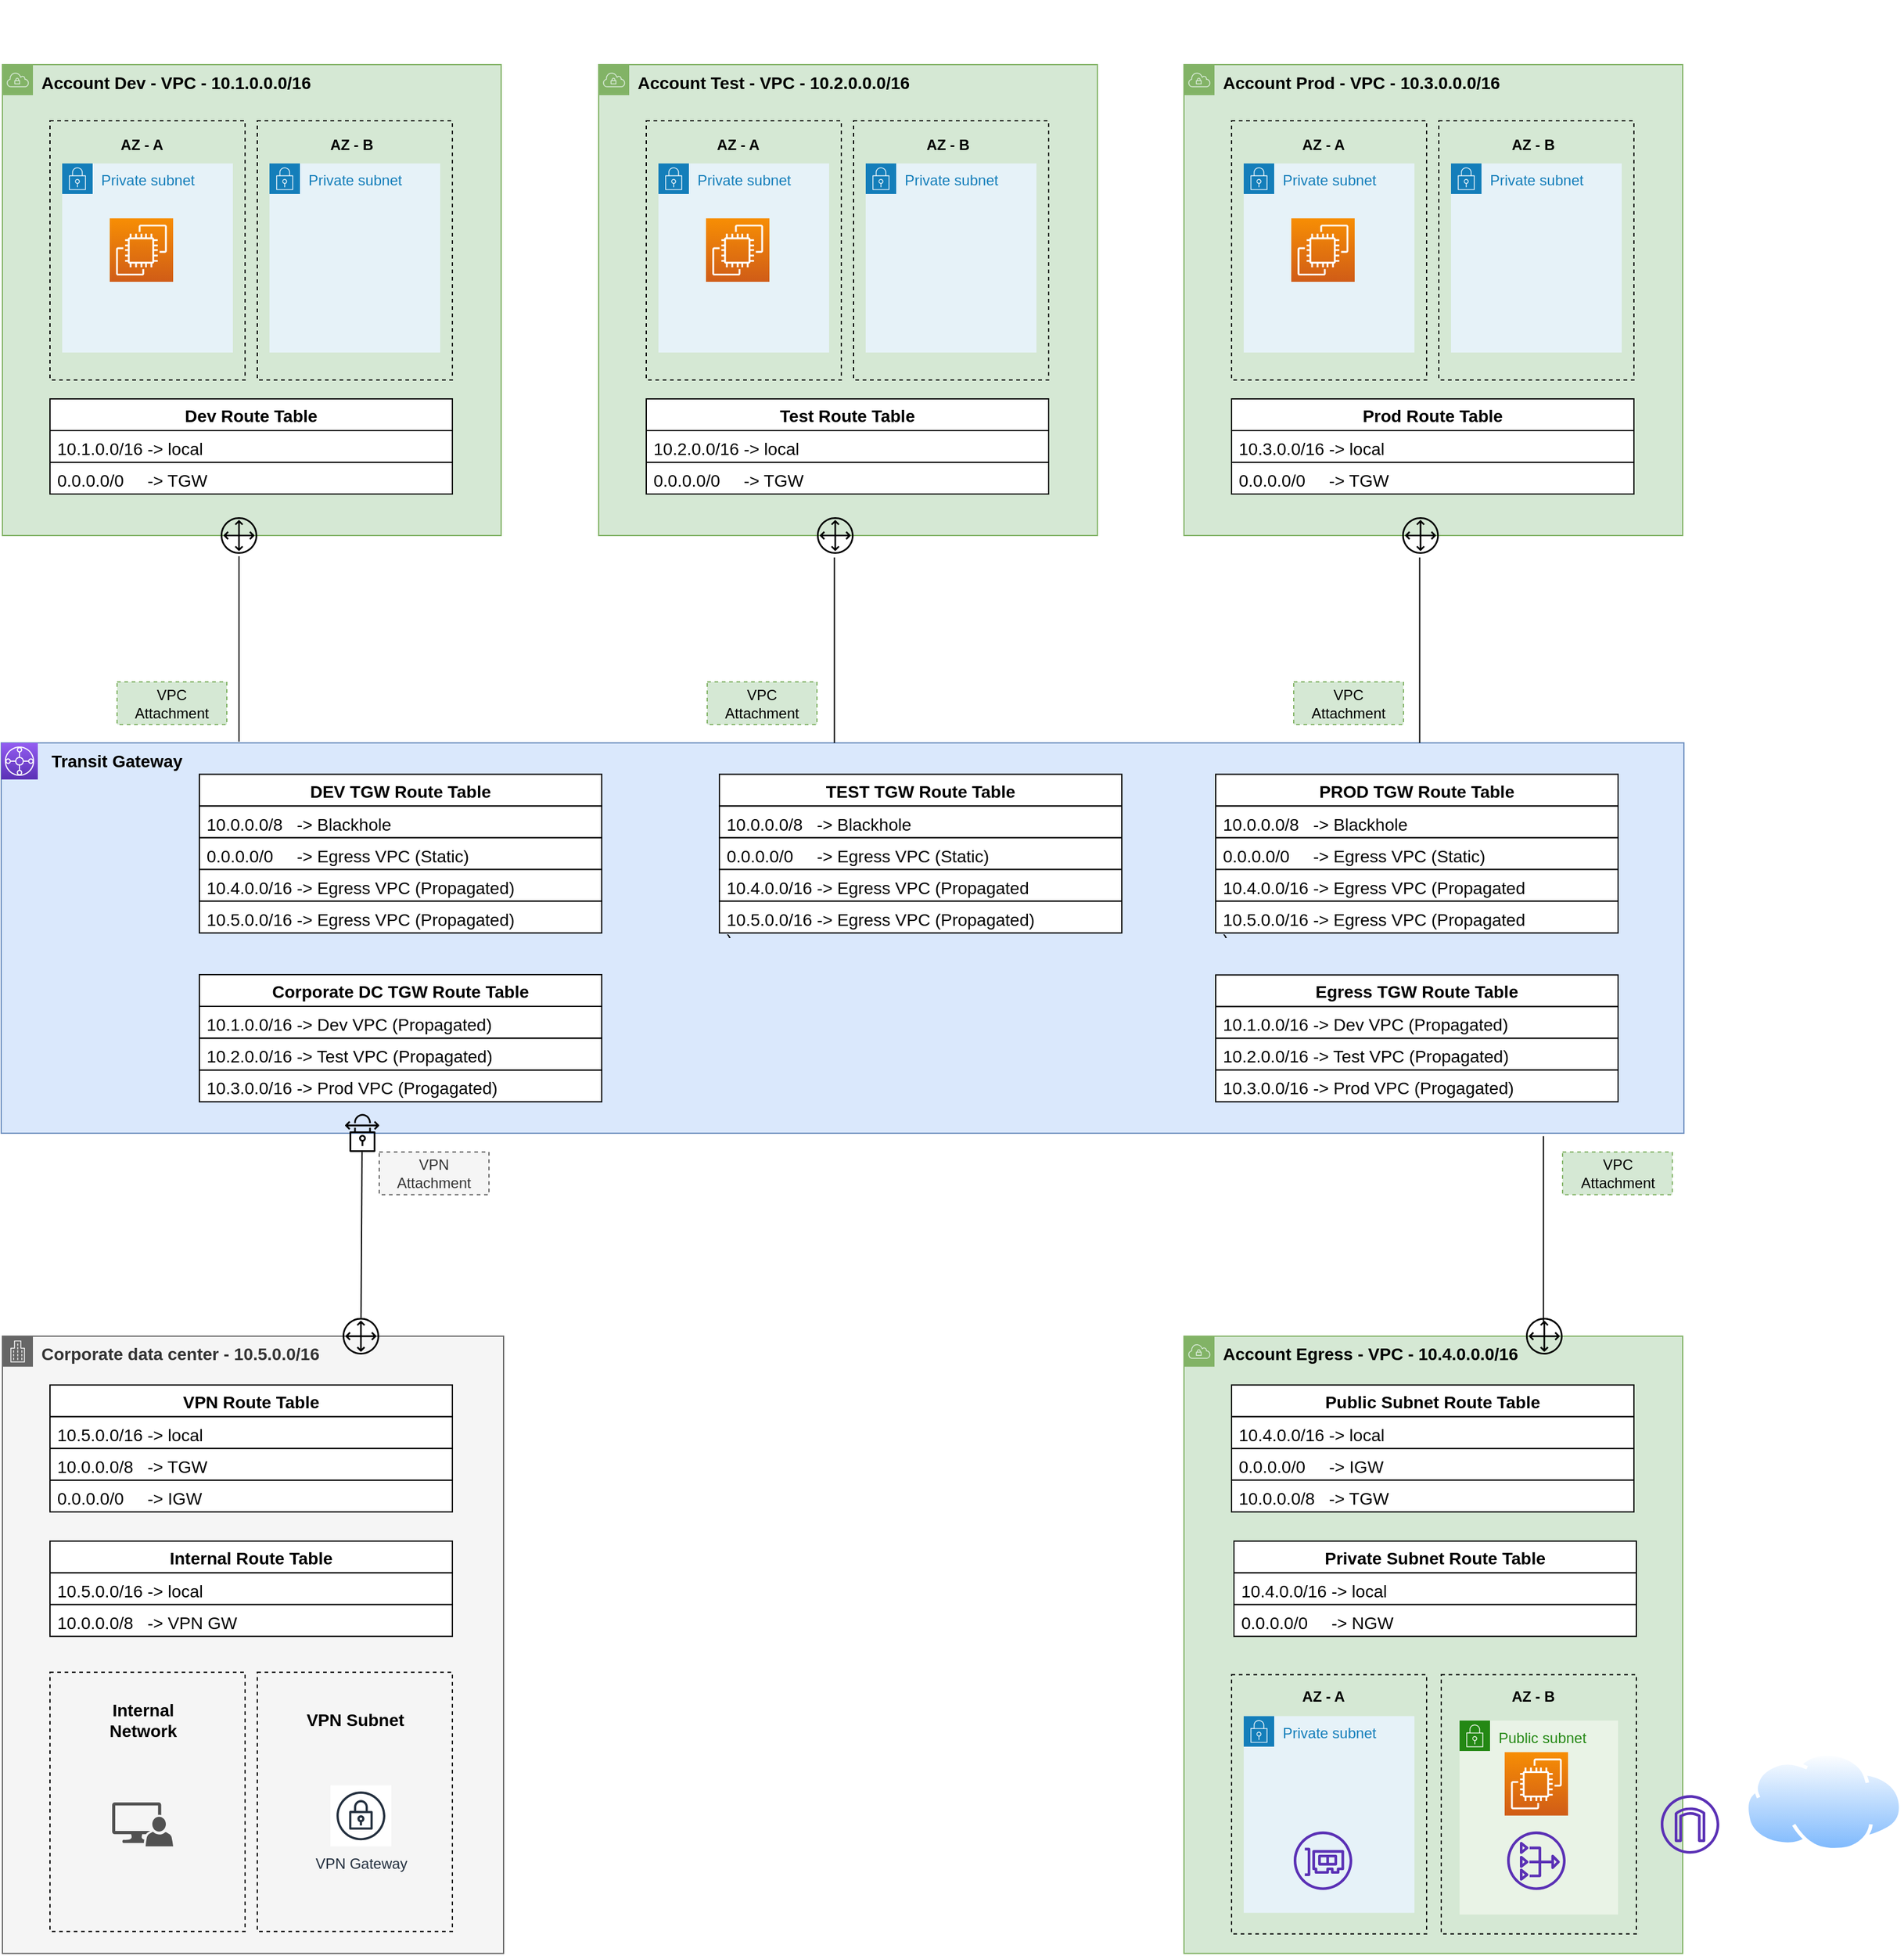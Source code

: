 <mxfile version="14.1.8" type="device"><diagram id="FSBRRTopDZ-GqnBQDptZ" name="Page-1"><mxGraphModel dx="2302" dy="1147" grid="1" gridSize="10" guides="1" tooltips="1" connect="1" arrows="1" fold="1" page="1" pageScale="1" pageWidth="827" pageHeight="1169" math="0" shadow="0"><root><mxCell id="0"/><mxCell id="1" parent="0"/><mxCell id="WoQXKf9gP4S7PV-b8Acc-60" value="&lt;font style=&quot;font-size: 14px&quot;&gt;&lt;b&gt;Corporate data center - 10.5.0.0/16&lt;/b&gt;&lt;/font&gt;" style="points=[[0,0],[0.25,0],[0.5,0],[0.75,0],[1,0],[1,0.25],[1,0.5],[1,0.75],[1,1],[0.75,1],[0.5,1],[0.25,1],[0,1],[0,0.75],[0,0.5],[0,0.25]];outlineConnect=0;html=1;whiteSpace=wrap;fontSize=12;fontStyle=0;shape=mxgraph.aws4.group;grIcon=mxgraph.aws4.group_corporate_data_center;strokeColor=#666666;fillColor=#f5f5f5;verticalAlign=top;align=left;spacingLeft=30;fontColor=#333333;dashed=0;" parent="1" vertex="1"><mxGeometry x="-519" y="1346.4" width="411" height="506" as="geometry"/></mxCell><mxCell id="WoQXKf9gP4S7PV-b8Acc-113" value="" style="rounded=0;whiteSpace=wrap;html=1;fontSize=14;fontColor=#3333FF;fillColor=none;dashed=1;" parent="1" vertex="1"><mxGeometry x="-310" y="1621.9" width="160" height="212.5" as="geometry"/></mxCell><mxCell id="WoQXKf9gP4S7PV-b8Acc-112" value="" style="rounded=0;whiteSpace=wrap;html=1;fontSize=14;fontColor=#3333FF;fillColor=none;dashed=1;" parent="1" vertex="1"><mxGeometry x="-480" y="1621.9" width="160" height="212.5" as="geometry"/></mxCell><mxCell id="WoQXKf9gP4S7PV-b8Acc-46" value="&lt;font style=&quot;font-size: 14px&quot;&gt;&lt;b&gt;Account Egress - VPC - 10.4.0.0.0/16&lt;/b&gt;&lt;/font&gt;" style="points=[[0,0],[0.25,0],[0.5,0],[0.75,0],[1,0],[1,0.25],[1,0.5],[1,0.75],[1,1],[0.75,1],[0.5,1],[0.25,1],[0,1],[0,0.75],[0,0.5],[0,0.25]];outlineConnect=0;html=1;whiteSpace=wrap;fontSize=12;fontStyle=0;shape=mxgraph.aws4.group;grIcon=mxgraph.aws4.group_vpc;strokeColor=#82b366;verticalAlign=top;align=left;spacingLeft=30;dashed=0;fillColor=#d5e8d4;" parent="1" vertex="1"><mxGeometry x="450" y="1346.4" width="409" height="506" as="geometry"/></mxCell><mxCell id="WoQXKf9gP4S7PV-b8Acc-47" value="" style="rounded=0;whiteSpace=wrap;html=1;fontSize=14;fontColor=#3333FF;fillColor=none;dashed=1;" parent="1" vertex="1"><mxGeometry x="661" y="1623.9" width="160" height="212.5" as="geometry"/></mxCell><mxCell id="WoQXKf9gP4S7PV-b8Acc-48" value="" style="rounded=0;whiteSpace=wrap;html=1;fontSize=14;fontColor=#3333FF;fillColor=none;dashed=1;" parent="1" vertex="1"><mxGeometry x="489" y="1623.9" width="160" height="212.5" as="geometry"/></mxCell><mxCell id="WoQXKf9gP4S7PV-b8Acc-49" value="Private subnet" style="points=[[0,0],[0.25,0],[0.5,0],[0.75,0],[1,0],[1,0.25],[1,0.5],[1,0.75],[1,1],[0.75,1],[0.5,1],[0.25,1],[0,1],[0,0.75],[0,0.5],[0,0.25]];outlineConnect=0;gradientColor=none;html=1;whiteSpace=wrap;fontSize=12;fontStyle=0;shape=mxgraph.aws4.group;grIcon=mxgraph.aws4.group_security_group;grStroke=0;strokeColor=#147EBA;fillColor=#E6F2F8;verticalAlign=top;align=left;spacingLeft=30;fontColor=#147EBA;dashed=0;" parent="1" vertex="1"><mxGeometry x="499" y="1657.9" width="140" height="161.25" as="geometry"/></mxCell><mxCell id="WoQXKf9gP4S7PV-b8Acc-58" value="Public subnet" style="points=[[0,0],[0.25,0],[0.5,0],[0.75,0],[1,0],[1,0.25],[1,0.5],[1,0.75],[1,1],[0.75,1],[0.5,1],[0.25,1],[0,1],[0,0.75],[0,0.5],[0,0.25]];outlineConnect=0;gradientColor=none;html=1;whiteSpace=wrap;fontSize=12;fontStyle=0;shape=mxgraph.aws4.group;grIcon=mxgraph.aws4.group_security_group;grStroke=0;strokeColor=#248814;fillColor=#E9F3E6;verticalAlign=top;align=left;spacingLeft=30;fontColor=#248814;dashed=0;" parent="1" vertex="1"><mxGeometry x="676" y="1661.53" width="130" height="159" as="geometry"/></mxCell><mxCell id="WoQXKf9gP4S7PV-b8Acc-9" value="&lt;font style=&quot;font-size: 14px&quot;&gt;&lt;b&gt;Account Dev - VPC - 10.1.0.0.0/16&lt;/b&gt;&lt;/font&gt;" style="points=[[0,0],[0.25,0],[0.5,0],[0.75,0],[1,0],[1,0.25],[1,0.5],[1,0.75],[1,1],[0.75,1],[0.5,1],[0.25,1],[0,1],[0,0.75],[0,0.5],[0,0.25]];outlineConnect=0;html=1;whiteSpace=wrap;fontSize=12;fontStyle=0;shape=mxgraph.aws4.group;grIcon=mxgraph.aws4.group_vpc;strokeColor=#82b366;verticalAlign=top;align=left;spacingLeft=30;dashed=0;fillColor=#d5e8d4;" parent="1" vertex="1"><mxGeometry x="-519" y="304" width="409" height="386" as="geometry"/></mxCell><mxCell id="WoQXKf9gP4S7PV-b8Acc-15" value="" style="rounded=0;whiteSpace=wrap;html=1;fontSize=14;fontColor=#3333FF;fillColor=none;dashed=1;" parent="1" vertex="1"><mxGeometry x="-310" y="350" width="160" height="212.5" as="geometry"/></mxCell><mxCell id="WoQXKf9gP4S7PV-b8Acc-14" value="" style="rounded=0;whiteSpace=wrap;html=1;fontSize=14;fontColor=#3333FF;fillColor=none;dashed=1;" parent="1" vertex="1"><mxGeometry x="-480" y="350" width="160" height="212.5" as="geometry"/></mxCell><mxCell id="WoQXKf9gP4S7PV-b8Acc-3" value="Private subnet" style="points=[[0,0],[0.25,0],[0.5,0],[0.75,0],[1,0],[1,0.25],[1,0.5],[1,0.75],[1,1],[0.75,1],[0.5,1],[0.25,1],[0,1],[0,0.75],[0,0.5],[0,0.25]];outlineConnect=0;gradientColor=none;html=1;whiteSpace=wrap;fontSize=12;fontStyle=0;shape=mxgraph.aws4.group;grIcon=mxgraph.aws4.group_security_group;grStroke=0;strokeColor=#147EBA;fillColor=#E6F2F8;verticalAlign=top;align=left;spacingLeft=30;fontColor=#147EBA;dashed=0;" parent="1" vertex="1"><mxGeometry x="-470" y="385" width="140" height="155" as="geometry"/></mxCell><mxCell id="s9h48JTe1YBBLJ_3n25b-5" value="" style="rounded=0;whiteSpace=wrap;html=1;fillColor=#dae8fc;strokeColor=#6c8ebf;" parent="1" vertex="1"><mxGeometry x="-520" y="860" width="1380" height="320" as="geometry"/></mxCell><mxCell id="s9h48JTe1YBBLJ_3n25b-11" style="edgeStyle=orthogonalEdgeStyle;rounded=0;orthogonalLoop=1;jettySize=auto;html=1;exitX=0.5;exitY=1;exitDx=0;exitDy=0;" parent="1" edge="1"><mxGeometry relative="1" as="geometry"><mxPoint x="47.5" y="258.75" as="sourcePoint"/><mxPoint x="47.5" y="258.75" as="targetPoint"/></mxGeometry></mxCell><mxCell id="s9h48JTe1YBBLJ_3n25b-14" value="&lt;b&gt;&lt;font style=&quot;font-size: 14px&quot;&gt;Transit Gateway&lt;/font&gt;&lt;/b&gt;" style="rounded=0;whiteSpace=wrap;html=1;fillColor=none;strokeColor=none;" parent="1" vertex="1"><mxGeometry x="-480" y="860" width="110" height="30" as="geometry"/></mxCell><mxCell id="s9h48JTe1YBBLJ_3n25b-15" value="" style="outlineConnect=0;fontColor=#232F3E;gradientColor=#F78E04;gradientDirection=north;fillColor=#D05C17;strokeColor=#ffffff;dashed=0;verticalLabelPosition=bottom;verticalAlign=top;align=center;html=1;fontSize=12;fontStyle=0;aspect=fixed;shape=mxgraph.aws4.resourceIcon;resIcon=mxgraph.aws4.ec2;" parent="1" vertex="1"><mxGeometry x="-431" y="430" width="52" height="52" as="geometry"/></mxCell><mxCell id="s9h48JTe1YBBLJ_3n25b-27" value="" style="outlineConnect=0;fontColor=#232F3E;gradientColor=none;strokeColor=none;dashed=0;verticalLabelPosition=bottom;verticalAlign=top;align=center;html=1;fontSize=12;fontStyle=0;aspect=fixed;pointerEvents=1;shape=mxgraph.aws4.customer_gateway;fillColor=#000000;" parent="1" vertex="1"><mxGeometry x="-340" y="675" width="30" height="30" as="geometry"/></mxCell><mxCell id="s9h48JTe1YBBLJ_3n25b-34" value="VPC Attachment" style="rounded=0;whiteSpace=wrap;html=1;dashed=1;fillColor=#d5e8d4;strokeColor=#82b366;" parent="1" vertex="1"><mxGeometry x="-425" y="810" width="90" height="35" as="geometry"/></mxCell><mxCell id="s9h48JTe1YBBLJ_3n25b-37" value="VPN Attachment" style="rounded=0;whiteSpace=wrap;html=1;dashed=1;fillColor=#f5f5f5;strokeColor=#666666;fontColor=#333333;" parent="1" vertex="1"><mxGeometry x="-210" y="1195.4" width="90" height="35" as="geometry"/></mxCell><mxCell id="s9h48JTe1YBBLJ_3n25b-62" value="" style="outlineConnect=0;fontColor=#232F3E;gradientColor=none;strokeColor=none;dashed=0;verticalLabelPosition=bottom;verticalAlign=top;align=center;html=1;fontSize=12;fontStyle=0;aspect=fixed;pointerEvents=1;shape=mxgraph.aws4.vpn_connection;fillColor=#000000;" parent="1" vertex="1"><mxGeometry x="-238" y="1164.2" width="28" height="31.2" as="geometry"/></mxCell><mxCell id="s9h48JTe1YBBLJ_3n25b-65" value="" style="outlineConnect=0;fontColor=#232F3E;gradientColor=none;strokeColor=none;dashed=0;verticalLabelPosition=bottom;verticalAlign=top;align=center;html=1;fontSize=12;fontStyle=0;aspect=fixed;pointerEvents=1;shape=mxgraph.aws4.customer_gateway;fillColor=#000000;" parent="1" vertex="1"><mxGeometry x="-240" y="1331.4" width="30" height="30" as="geometry"/></mxCell><mxCell id="s9h48JTe1YBBLJ_3n25b-85" value="&lt;b&gt;&lt;font color=&quot;#000000&quot;&gt;AZ - A&lt;/font&gt;&lt;/b&gt;" style="rounded=0;whiteSpace=wrap;html=1;fontColor=#3333FF;fillColor=none;strokeColor=none;" parent="1" vertex="1"><mxGeometry x="-452.5" y="360" width="95" height="19.5" as="geometry"/></mxCell><mxCell id="s9h48JTe1YBBLJ_3n25b-91" value="" style="outlineConnect=0;fontColor=#232F3E;gradientColor=none;fillColor=#5A30B5;strokeColor=none;dashed=0;verticalLabelPosition=bottom;verticalAlign=top;align=center;html=1;fontSize=12;fontStyle=0;aspect=fixed;pointerEvents=1;shape=mxgraph.aws4.internet_gateway;" parent="1" vertex="1"><mxGeometry x="841" y="1722.65" width="48" height="48" as="geometry"/></mxCell><mxCell id="s9h48JTe1YBBLJ_3n25b-94" value="" style="outlineConnect=0;fontColor=#232F3E;gradientColor=none;fillColor=#5A30B5;strokeColor=none;dashed=0;verticalLabelPosition=bottom;verticalAlign=top;align=center;html=1;fontSize=12;fontStyle=0;aspect=fixed;pointerEvents=1;shape=mxgraph.aws4.elastic_network_interface;" parent="1" vertex="1"><mxGeometry x="540" y="1752.4" width="48" height="48" as="geometry"/></mxCell><mxCell id="s9h48JTe1YBBLJ_3n25b-122" value="" style="aspect=fixed;perimeter=ellipsePerimeter;html=1;align=center;shadow=0;dashed=0;spacingTop=3;image;image=img/lib/active_directory/internet_cloud.svg;" parent="1" vertex="1"><mxGeometry x="910" y="1687.4" width="129.37" height="81.5" as="geometry"/></mxCell><mxCell id="WoQXKf9gP4S7PV-b8Acc-5" value="Private subnet" style="points=[[0,0],[0.25,0],[0.5,0],[0.75,0],[1,0],[1,0.25],[1,0.5],[1,0.75],[1,1],[0.75,1],[0.5,1],[0.25,1],[0,1],[0,0.75],[0,0.5],[0,0.25]];outlineConnect=0;gradientColor=none;html=1;whiteSpace=wrap;fontSize=12;fontStyle=0;shape=mxgraph.aws4.group;grIcon=mxgraph.aws4.group_security_group;grStroke=0;strokeColor=#147EBA;fillColor=#E6F2F8;verticalAlign=top;align=left;spacingLeft=30;fontColor=#147EBA;dashed=0;" parent="1" vertex="1"><mxGeometry x="-300" y="385" width="140" height="155" as="geometry"/></mxCell><mxCell id="WoQXKf9gP4S7PV-b8Acc-16" value="&lt;b&gt;&lt;font color=&quot;#000000&quot;&gt;AZ - B&lt;/font&gt;&lt;/b&gt;" style="rounded=0;whiteSpace=wrap;html=1;fontColor=#3333FF;fillColor=none;strokeColor=none;" parent="1" vertex="1"><mxGeometry x="-280" y="360" width="95" height="19.5" as="geometry"/></mxCell><mxCell id="WoQXKf9gP4S7PV-b8Acc-17" value="Dev Route Table" style="swimlane;fontStyle=1;childLayout=stackLayout;horizontal=1;startSize=26;horizontalStack=0;resizeParent=1;resizeParentMax=0;resizeLast=0;collapsible=1;marginBottom=0;fontSize=14;" parent="1" vertex="1"><mxGeometry x="-480" y="578" width="330" height="78" as="geometry"/></mxCell><mxCell id="WoQXKf9gP4S7PV-b8Acc-18" value="10.1.0.0/16 -&gt; local" style="text;align=left;verticalAlign=top;spacingLeft=4;spacingRight=4;overflow=hidden;rotatable=0;points=[[0,0.5],[1,0.5]];portConstraint=eastwest;fontSize=14;strokeColor=#000000;fillColor=#ffffff;" parent="WoQXKf9gP4S7PV-b8Acc-17" vertex="1"><mxGeometry y="26" width="330" height="26" as="geometry"/></mxCell><mxCell id="WoQXKf9gP4S7PV-b8Acc-19" value="0.0.0.0/0     -&gt; TGW" style="text;align=left;verticalAlign=top;spacingLeft=4;spacingRight=4;overflow=hidden;rotatable=0;points=[[0,0.5],[1,0.5]];portConstraint=eastwest;fontSize=14;fillColor=#ffffff;strokeColor=#000000;" parent="WoQXKf9gP4S7PV-b8Acc-17" vertex="1"><mxGeometry y="52" width="330" height="26" as="geometry"/></mxCell><mxCell id="WoQXKf9gP4S7PV-b8Acc-21" value="&lt;font style=&quot;font-size: 14px&quot;&gt;&lt;b&gt;Account Test - VPC - 10.2.0.0.0/16&lt;/b&gt;&lt;/font&gt;" style="points=[[0,0],[0.25,0],[0.5,0],[0.75,0],[1,0],[1,0.25],[1,0.5],[1,0.75],[1,1],[0.75,1],[0.5,1],[0.25,1],[0,1],[0,0.75],[0,0.5],[0,0.25]];outlineConnect=0;html=1;whiteSpace=wrap;fontSize=12;fontStyle=0;shape=mxgraph.aws4.group;grIcon=mxgraph.aws4.group_vpc;strokeColor=#82b366;verticalAlign=top;align=left;spacingLeft=30;dashed=0;fillColor=#d5e8d4;" parent="1" vertex="1"><mxGeometry x="-30" y="304" width="409" height="386" as="geometry"/></mxCell><mxCell id="WoQXKf9gP4S7PV-b8Acc-22" value="" style="rounded=0;whiteSpace=wrap;html=1;fontSize=14;fontColor=#3333FF;fillColor=none;dashed=1;" parent="1" vertex="1"><mxGeometry x="179" y="350" width="160" height="212.5" as="geometry"/></mxCell><mxCell id="WoQXKf9gP4S7PV-b8Acc-23" value="" style="rounded=0;whiteSpace=wrap;html=1;fontSize=14;fontColor=#3333FF;fillColor=none;dashed=1;" parent="1" vertex="1"><mxGeometry x="9" y="350" width="160" height="212.5" as="geometry"/></mxCell><mxCell id="WoQXKf9gP4S7PV-b8Acc-24" value="Private subnet" style="points=[[0,0],[0.25,0],[0.5,0],[0.75,0],[1,0],[1,0.25],[1,0.5],[1,0.75],[1,1],[0.75,1],[0.5,1],[0.25,1],[0,1],[0,0.75],[0,0.5],[0,0.25]];outlineConnect=0;gradientColor=none;html=1;whiteSpace=wrap;fontSize=12;fontStyle=0;shape=mxgraph.aws4.group;grIcon=mxgraph.aws4.group_security_group;grStroke=0;strokeColor=#147EBA;fillColor=#E6F2F8;verticalAlign=top;align=left;spacingLeft=30;fontColor=#147EBA;dashed=0;" parent="1" vertex="1"><mxGeometry x="19" y="385" width="140" height="155" as="geometry"/></mxCell><mxCell id="WoQXKf9gP4S7PV-b8Acc-25" value="" style="outlineConnect=0;fontColor=#232F3E;gradientColor=#F78E04;gradientDirection=north;fillColor=#D05C17;strokeColor=#ffffff;dashed=0;verticalLabelPosition=bottom;verticalAlign=top;align=center;html=1;fontSize=12;fontStyle=0;aspect=fixed;shape=mxgraph.aws4.resourceIcon;resIcon=mxgraph.aws4.ec2;" parent="1" vertex="1"><mxGeometry x="58" y="430" width="52" height="52" as="geometry"/></mxCell><mxCell id="WoQXKf9gP4S7PV-b8Acc-26" value="" style="outlineConnect=0;fontColor=#232F3E;gradientColor=none;strokeColor=none;dashed=0;verticalLabelPosition=bottom;verticalAlign=top;align=center;html=1;fontSize=12;fontStyle=0;aspect=fixed;pointerEvents=1;shape=mxgraph.aws4.customer_gateway;fillColor=#000000;" parent="1" vertex="1"><mxGeometry x="149" y="675" width="30" height="30" as="geometry"/></mxCell><mxCell id="WoQXKf9gP4S7PV-b8Acc-27" value="&lt;b&gt;&lt;font color=&quot;#000000&quot;&gt;AZ - A&lt;/font&gt;&lt;/b&gt;" style="rounded=0;whiteSpace=wrap;html=1;fontColor=#3333FF;fillColor=none;strokeColor=none;" parent="1" vertex="1"><mxGeometry x="36.5" y="360" width="95" height="19.5" as="geometry"/></mxCell><mxCell id="WoQXKf9gP4S7PV-b8Acc-28" value="Private subnet" style="points=[[0,0],[0.25,0],[0.5,0],[0.75,0],[1,0],[1,0.25],[1,0.5],[1,0.75],[1,1],[0.75,1],[0.5,1],[0.25,1],[0,1],[0,0.75],[0,0.5],[0,0.25]];outlineConnect=0;gradientColor=none;html=1;whiteSpace=wrap;fontSize=12;fontStyle=0;shape=mxgraph.aws4.group;grIcon=mxgraph.aws4.group_security_group;grStroke=0;strokeColor=#147EBA;fillColor=#E6F2F8;verticalAlign=top;align=left;spacingLeft=30;fontColor=#147EBA;dashed=0;" parent="1" vertex="1"><mxGeometry x="189" y="385" width="140" height="155" as="geometry"/></mxCell><mxCell id="WoQXKf9gP4S7PV-b8Acc-29" value="&lt;b&gt;&lt;font color=&quot;#000000&quot;&gt;AZ - B&lt;/font&gt;&lt;/b&gt;" style="rounded=0;whiteSpace=wrap;html=1;fontColor=#3333FF;fillColor=none;strokeColor=none;" parent="1" vertex="1"><mxGeometry x="209" y="360" width="95" height="19.5" as="geometry"/></mxCell><mxCell id="WoQXKf9gP4S7PV-b8Acc-33" value="&lt;font style=&quot;font-size: 14px&quot;&gt;&lt;b&gt;Account Prod - VPC - 10.3.0.0.0/16&lt;/b&gt;&lt;/font&gt;" style="points=[[0,0],[0.25,0],[0.5,0],[0.75,0],[1,0],[1,0.25],[1,0.5],[1,0.75],[1,1],[0.75,1],[0.5,1],[0.25,1],[0,1],[0,0.75],[0,0.5],[0,0.25]];outlineConnect=0;html=1;whiteSpace=wrap;fontSize=12;fontStyle=0;shape=mxgraph.aws4.group;grIcon=mxgraph.aws4.group_vpc;strokeColor=#82b366;verticalAlign=top;align=left;spacingLeft=30;dashed=0;fillColor=#d5e8d4;" parent="1" vertex="1"><mxGeometry x="450" y="304" width="409" height="386" as="geometry"/></mxCell><mxCell id="WoQXKf9gP4S7PV-b8Acc-34" value="" style="rounded=0;whiteSpace=wrap;html=1;fontSize=14;fontColor=#3333FF;fillColor=none;dashed=1;" parent="1" vertex="1"><mxGeometry x="659" y="350" width="160" height="212.5" as="geometry"/></mxCell><mxCell id="WoQXKf9gP4S7PV-b8Acc-35" value="" style="rounded=0;whiteSpace=wrap;html=1;fontSize=14;fontColor=#3333FF;fillColor=none;dashed=1;" parent="1" vertex="1"><mxGeometry x="489" y="350" width="160" height="212.5" as="geometry"/></mxCell><mxCell id="WoQXKf9gP4S7PV-b8Acc-36" value="Private subnet" style="points=[[0,0],[0.25,0],[0.5,0],[0.75,0],[1,0],[1,0.25],[1,0.5],[1,0.75],[1,1],[0.75,1],[0.5,1],[0.25,1],[0,1],[0,0.75],[0,0.5],[0,0.25]];outlineConnect=0;gradientColor=none;html=1;whiteSpace=wrap;fontSize=12;fontStyle=0;shape=mxgraph.aws4.group;grIcon=mxgraph.aws4.group_security_group;grStroke=0;strokeColor=#147EBA;fillColor=#E6F2F8;verticalAlign=top;align=left;spacingLeft=30;fontColor=#147EBA;dashed=0;" parent="1" vertex="1"><mxGeometry x="499" y="385" width="140" height="155" as="geometry"/></mxCell><mxCell id="WoQXKf9gP4S7PV-b8Acc-37" value="" style="outlineConnect=0;fontColor=#232F3E;gradientColor=#F78E04;gradientDirection=north;fillColor=#D05C17;strokeColor=#ffffff;dashed=0;verticalLabelPosition=bottom;verticalAlign=top;align=center;html=1;fontSize=12;fontStyle=0;aspect=fixed;shape=mxgraph.aws4.resourceIcon;resIcon=mxgraph.aws4.ec2;" parent="1" vertex="1"><mxGeometry x="538" y="430" width="52" height="52" as="geometry"/></mxCell><mxCell id="WoQXKf9gP4S7PV-b8Acc-38" value="" style="outlineConnect=0;fontColor=#232F3E;gradientColor=none;strokeColor=none;dashed=0;verticalLabelPosition=bottom;verticalAlign=top;align=center;html=1;fontSize=12;fontStyle=0;aspect=fixed;pointerEvents=1;shape=mxgraph.aws4.customer_gateway;fillColor=#000000;" parent="1" vertex="1"><mxGeometry x="629" y="675" width="30" height="30" as="geometry"/></mxCell><mxCell id="WoQXKf9gP4S7PV-b8Acc-39" value="&lt;b&gt;&lt;font color=&quot;#000000&quot;&gt;AZ - A&lt;/font&gt;&lt;/b&gt;" style="rounded=0;whiteSpace=wrap;html=1;fontColor=#3333FF;fillColor=none;strokeColor=none;" parent="1" vertex="1"><mxGeometry x="516.5" y="360" width="95" height="19.5" as="geometry"/></mxCell><mxCell id="WoQXKf9gP4S7PV-b8Acc-40" value="Private subnet" style="points=[[0,0],[0.25,0],[0.5,0],[0.75,0],[1,0],[1,0.25],[1,0.5],[1,0.75],[1,1],[0.75,1],[0.5,1],[0.25,1],[0,1],[0,0.75],[0,0.5],[0,0.25]];outlineConnect=0;gradientColor=none;html=1;whiteSpace=wrap;fontSize=12;fontStyle=0;shape=mxgraph.aws4.group;grIcon=mxgraph.aws4.group_security_group;grStroke=0;strokeColor=#147EBA;fillColor=#E6F2F8;verticalAlign=top;align=left;spacingLeft=30;fontColor=#147EBA;dashed=0;" parent="1" vertex="1"><mxGeometry x="669" y="385" width="140" height="155" as="geometry"/></mxCell><mxCell id="WoQXKf9gP4S7PV-b8Acc-41" value="&lt;b&gt;&lt;font color=&quot;#000000&quot;&gt;AZ - B&lt;/font&gt;&lt;/b&gt;" style="rounded=0;whiteSpace=wrap;html=1;fontColor=#3333FF;fillColor=none;strokeColor=none;" parent="1" vertex="1"><mxGeometry x="689" y="360" width="95" height="19.5" as="geometry"/></mxCell><mxCell id="WoQXKf9gP4S7PV-b8Acc-42" value="Prod Route Table" style="swimlane;fontStyle=1;childLayout=stackLayout;horizontal=1;startSize=26;horizontalStack=0;resizeParent=1;resizeParentMax=0;resizeLast=0;collapsible=1;marginBottom=0;fontSize=14;" parent="1" vertex="1"><mxGeometry x="489" y="578" width="330" height="78" as="geometry"/></mxCell><mxCell id="WoQXKf9gP4S7PV-b8Acc-43" value="10.3.0.0/16 -&gt; local" style="text;align=left;verticalAlign=top;spacingLeft=4;spacingRight=4;overflow=hidden;rotatable=0;points=[[0,0.5],[1,0.5]];portConstraint=eastwest;fontSize=14;strokeColor=#000000;fillColor=#ffffff;" parent="WoQXKf9gP4S7PV-b8Acc-42" vertex="1"><mxGeometry y="26" width="330" height="26" as="geometry"/></mxCell><mxCell id="WoQXKf9gP4S7PV-b8Acc-44" value="0.0.0.0/0     -&gt; TGW" style="text;align=left;verticalAlign=top;spacingLeft=4;spacingRight=4;overflow=hidden;rotatable=0;points=[[0,0.5],[1,0.5]];portConstraint=eastwest;fontSize=14;strokeColor=#000000;fillColor=#ffffff;" parent="WoQXKf9gP4S7PV-b8Acc-42" vertex="1"><mxGeometry y="52" width="330" height="26" as="geometry"/></mxCell><mxCell id="WoQXKf9gP4S7PV-b8Acc-30" value="Test Route Table" style="swimlane;fontStyle=1;childLayout=stackLayout;horizontal=1;startSize=26;horizontalStack=0;resizeParent=1;resizeParentMax=0;resizeLast=0;collapsible=1;marginBottom=0;fontSize=14;" parent="1" vertex="1"><mxGeometry x="9" y="578" width="330" height="78" as="geometry"/></mxCell><mxCell id="WoQXKf9gP4S7PV-b8Acc-31" value="10.2.0.0/16 -&gt; local" style="text;align=left;verticalAlign=top;spacingLeft=4;spacingRight=4;overflow=hidden;rotatable=0;points=[[0,0.5],[1,0.5]];portConstraint=eastwest;fontSize=14;strokeColor=#000000;fillColor=#ffffff;" parent="WoQXKf9gP4S7PV-b8Acc-30" vertex="1"><mxGeometry y="26" width="330" height="26" as="geometry"/></mxCell><mxCell id="WoQXKf9gP4S7PV-b8Acc-32" value="0.0.0.0/0     -&gt; TGW" style="text;align=left;verticalAlign=top;spacingLeft=4;spacingRight=4;overflow=hidden;rotatable=0;points=[[0,0.5],[1,0.5]];portConstraint=eastwest;fontSize=14;fillColor=#ffffff;strokeColor=#000000;" parent="WoQXKf9gP4S7PV-b8Acc-30" vertex="1"><mxGeometry y="52" width="330" height="26" as="geometry"/></mxCell><mxCell id="WoQXKf9gP4S7PV-b8Acc-45" value="" style="outlineConnect=0;fontColor=#232F3E;gradientColor=#945DF2;gradientDirection=north;fillColor=#5A30B5;strokeColor=#ffffff;dashed=0;verticalLabelPosition=bottom;verticalAlign=top;align=center;html=1;fontSize=12;fontStyle=0;aspect=fixed;shape=mxgraph.aws4.resourceIcon;resIcon=mxgraph.aws4.transit_gateway;" parent="1" vertex="1"><mxGeometry x="-520" y="860" width="30" height="30" as="geometry"/></mxCell><mxCell id="WoQXKf9gP4S7PV-b8Acc-50" value="" style="outlineConnect=0;fontColor=#232F3E;gradientColor=#F78E04;gradientDirection=north;fillColor=#D05C17;strokeColor=#ffffff;dashed=0;verticalLabelPosition=bottom;verticalAlign=top;align=center;html=1;fontSize=12;fontStyle=0;aspect=fixed;shape=mxgraph.aws4.resourceIcon;resIcon=mxgraph.aws4.ec2;" parent="1" vertex="1"><mxGeometry x="713" y="1687.4" width="52" height="52" as="geometry"/></mxCell><mxCell id="WoQXKf9gP4S7PV-b8Acc-51" value="" style="outlineConnect=0;fontColor=#232F3E;gradientColor=none;strokeColor=none;dashed=0;verticalLabelPosition=bottom;verticalAlign=top;align=center;html=1;fontSize=12;fontStyle=0;aspect=fixed;pointerEvents=1;shape=mxgraph.aws4.customer_gateway;fillColor=#000000;" parent="1" vertex="1"><mxGeometry x="730.5" y="1331.4" width="30" height="30" as="geometry"/></mxCell><mxCell id="WoQXKf9gP4S7PV-b8Acc-52" value="&lt;b&gt;&lt;font color=&quot;#000000&quot;&gt;AZ - A&lt;/font&gt;&lt;/b&gt;" style="rounded=0;whiteSpace=wrap;html=1;fontColor=#3333FF;fillColor=none;strokeColor=none;" parent="1" vertex="1"><mxGeometry x="516.5" y="1632.4" width="95" height="19.5" as="geometry"/></mxCell><mxCell id="WoQXKf9gP4S7PV-b8Acc-54" value="&lt;b&gt;&lt;font color=&quot;#000000&quot;&gt;AZ - B&lt;/font&gt;&lt;/b&gt;" style="rounded=0;whiteSpace=wrap;html=1;fontColor=#3333FF;fillColor=none;strokeColor=none;" parent="1" vertex="1"><mxGeometry x="689" y="1632.4" width="95" height="19.5" as="geometry"/></mxCell><mxCell id="WoQXKf9gP4S7PV-b8Acc-59" value="" style="outlineConnect=0;fontColor=#232F3E;gradientColor=none;fillColor=#5A30B5;strokeColor=none;dashed=0;verticalLabelPosition=bottom;verticalAlign=top;align=center;html=1;fontSize=12;fontStyle=0;aspect=fixed;pointerEvents=1;shape=mxgraph.aws4.nat_gateway;" parent="1" vertex="1"><mxGeometry x="715" y="1752.4" width="48" height="48" as="geometry"/></mxCell><mxCell id="WoQXKf9gP4S7PV-b8Acc-75" value="0.0.0.0/0     -&gt; IGW" style="text;align=left;verticalAlign=top;spacingLeft=4;spacingRight=4;overflow=hidden;rotatable=0;points=[[0,0.5],[1,0.5]];portConstraint=eastwest;fontSize=14;strokeColor=#000000;fillColor=#ffffff;" parent="1" vertex="1"><mxGeometry x="-480" y="1464.4" width="330" height="26" as="geometry"/></mxCell><mxCell id="WoQXKf9gP4S7PV-b8Acc-76" value="" style="endArrow=none;html=1;fontSize=14;fontColor=#000000;" parent="1" source="s9h48JTe1YBBLJ_3n25b-65" target="s9h48JTe1YBBLJ_3n25b-62" edge="1"><mxGeometry width="50" height="50" relative="1" as="geometry"><mxPoint x="-10" y="1182.4" as="sourcePoint"/><mxPoint x="40" y="1132.4" as="targetPoint"/></mxGeometry></mxCell><mxCell id="WoQXKf9gP4S7PV-b8Acc-77" value="" style="endArrow=none;html=1;fontSize=14;fontColor=#000000;" parent="1" edge="1"><mxGeometry width="50" height="50" relative="1" as="geometry"><mxPoint x="-325" y="859" as="sourcePoint"/><mxPoint x="-325" y="706.999" as="targetPoint"/></mxGeometry></mxCell><mxCell id="WoQXKf9gP4S7PV-b8Acc-78" value="" style="endArrow=none;html=1;fontSize=14;fontColor=#000000;" parent="1" edge="1"><mxGeometry width="50" height="50" relative="1" as="geometry"><mxPoint x="163.29" y="860" as="sourcePoint"/><mxPoint x="163.29" y="707.999" as="targetPoint"/></mxGeometry></mxCell><mxCell id="WoQXKf9gP4S7PV-b8Acc-79" value="" style="endArrow=none;html=1;fontSize=14;fontColor=#000000;" parent="1" edge="1"><mxGeometry width="50" height="50" relative="1" as="geometry"><mxPoint x="643.29" y="860" as="sourcePoint"/><mxPoint x="643.29" y="707.999" as="targetPoint"/></mxGeometry></mxCell><mxCell id="WoQXKf9gP4S7PV-b8Acc-80" value="" style="endArrow=none;html=1;fontSize=14;fontColor=#000000;" parent="1" edge="1"><mxGeometry width="50" height="50" relative="1" as="geometry"><mxPoint x="744.79" y="1334.4" as="sourcePoint"/><mxPoint x="744.79" y="1182.399" as="targetPoint"/></mxGeometry></mxCell><mxCell id="WoQXKf9gP4S7PV-b8Acc-97" value="VPC Attachment" style="rounded=0;whiteSpace=wrap;html=1;dashed=1;fillColor=#d5e8d4;strokeColor=#82b366;" parent="1" vertex="1"><mxGeometry x="59" y="810" width="90" height="35" as="geometry"/></mxCell><mxCell id="WoQXKf9gP4S7PV-b8Acc-98" value="VPC Attachment" style="rounded=0;whiteSpace=wrap;html=1;dashed=1;fillColor=#d5e8d4;strokeColor=#82b366;" parent="1" vertex="1"><mxGeometry x="540" y="810" width="90" height="35" as="geometry"/></mxCell><mxCell id="WoQXKf9gP4S7PV-b8Acc-99" value="VPC Attachment" style="rounded=0;whiteSpace=wrap;html=1;dashed=1;fillColor=#d5e8d4;strokeColor=#82b366;" parent="1" vertex="1"><mxGeometry x="760.5" y="1195.4" width="90" height="35" as="geometry"/></mxCell><mxCell id="WoQXKf9gP4S7PV-b8Acc-101" value="0.0.0.0/0     -&gt; IGW" style="text;align=left;verticalAlign=top;spacingLeft=4;spacingRight=4;overflow=hidden;rotatable=0;points=[[0,0.5],[1,0.5]];portConstraint=eastwest;fontSize=14;strokeColor=#000000;fillColor=#ffffff;" parent="1" vertex="1"><mxGeometry x="489" y="1438.4" width="330" height="26" as="geometry"/></mxCell><mxCell id="WoQXKf9gP4S7PV-b8Acc-55" value="Public Subnet Route Table" style="swimlane;fontStyle=1;childLayout=stackLayout;horizontal=1;startSize=26;horizontalStack=0;resizeParent=1;resizeParentMax=0;resizeLast=0;collapsible=1;marginBottom=0;fontSize=14;" parent="1" vertex="1"><mxGeometry x="489" y="1386.4" width="330" height="52" as="geometry"/></mxCell><mxCell id="WoQXKf9gP4S7PV-b8Acc-56" value="10.4.0.0/16 -&gt; local" style="text;align=left;verticalAlign=top;spacingLeft=4;spacingRight=4;overflow=hidden;rotatable=0;points=[[0,0.5],[1,0.5]];portConstraint=eastwest;fontSize=14;strokeColor=#000000;fillColor=#ffffff;" parent="WoQXKf9gP4S7PV-b8Acc-55" vertex="1"><mxGeometry y="26" width="330" height="26" as="geometry"/></mxCell><mxCell id="WoQXKf9gP4S7PV-b8Acc-69" value="VPN Route Table" style="swimlane;fontStyle=1;childLayout=stackLayout;horizontal=1;startSize=26;horizontalStack=0;resizeParent=1;resizeParentMax=0;resizeLast=0;collapsible=1;marginBottom=0;fontSize=14;" parent="1" vertex="1"><mxGeometry x="-480" y="1386.4" width="330" height="78" as="geometry"/></mxCell><mxCell id="WoQXKf9gP4S7PV-b8Acc-70" value="10.5.0.0/16 -&gt; local" style="text;align=left;verticalAlign=top;spacingLeft=4;spacingRight=4;overflow=hidden;rotatable=0;points=[[0,0.5],[1,0.5]];portConstraint=eastwest;fontSize=14;strokeColor=#000000;fillColor=#ffffff;" parent="WoQXKf9gP4S7PV-b8Acc-69" vertex="1"><mxGeometry y="26" width="330" height="26" as="geometry"/></mxCell><mxCell id="WoQXKf9gP4S7PV-b8Acc-71" value="10.0.0.0/8   -&gt; TGW" style="text;align=left;verticalAlign=top;spacingLeft=4;spacingRight=4;overflow=hidden;rotatable=0;points=[[0,0.5],[1,0.5]];portConstraint=eastwest;fontSize=14;fillColor=#ffffff;strokeColor=#000000;" parent="WoQXKf9gP4S7PV-b8Acc-69" vertex="1"><mxGeometry y="52" width="330" height="26" as="geometry"/></mxCell><mxCell id="WoQXKf9gP4S7PV-b8Acc-72" value="Internal Route Table" style="swimlane;fontStyle=1;childLayout=stackLayout;horizontal=1;startSize=26;horizontalStack=0;resizeParent=1;resizeParentMax=0;resizeLast=0;collapsible=1;marginBottom=0;fontSize=14;" parent="1" vertex="1"><mxGeometry x="-480" y="1514.4" width="330" height="78" as="geometry"/></mxCell><mxCell id="WoQXKf9gP4S7PV-b8Acc-73" value="10.5.0.0/16 -&gt; local" style="text;align=left;verticalAlign=top;spacingLeft=4;spacingRight=4;overflow=hidden;rotatable=0;points=[[0,0.5],[1,0.5]];portConstraint=eastwest;fontSize=14;strokeColor=#000000;fillColor=#ffffff;" parent="WoQXKf9gP4S7PV-b8Acc-72" vertex="1"><mxGeometry y="26" width="330" height="26" as="geometry"/></mxCell><mxCell id="WoQXKf9gP4S7PV-b8Acc-74" value="10.0.0.0/8   -&gt; VPN GW" style="text;align=left;verticalAlign=top;spacingLeft=4;spacingRight=4;overflow=hidden;rotatable=0;points=[[0,0.5],[1,0.5]];portConstraint=eastwest;fontSize=14;fillColor=#ffffff;strokeColor=#000000;" parent="WoQXKf9gP4S7PV-b8Acc-72" vertex="1"><mxGeometry y="52" width="330" height="26" as="geometry"/></mxCell><mxCell id="WoQXKf9gP4S7PV-b8Acc-105" value="10.3.0.0/16 -&gt; Prod VPC (Progagated)" style="text;align=left;verticalAlign=top;spacingLeft=4;spacingRight=4;overflow=hidden;rotatable=0;points=[[0,0.5],[1,0.5]];portConstraint=eastwest;fontSize=14;fillColor=#ffffff;strokeColor=#000000;" parent="1" vertex="1"><mxGeometry x="-357.5" y="1128.2" width="330" height="26" as="geometry"/></mxCell><mxCell id="WoQXKf9gP4S7PV-b8Acc-87" value="10.2.0.0/16 -&gt; Test VPC (Propagated) " style="text;align=left;verticalAlign=top;spacingLeft=4;spacingRight=4;overflow=hidden;rotatable=0;points=[[0,0.5],[1,0.5]];portConstraint=eastwest;fontSize=14;fillColor=#ffffff;strokeColor=#000000;" parent="1" vertex="1"><mxGeometry x="-357.5" y="1102.2" width="330" height="26" as="geometry"/></mxCell><mxCell id="WoQXKf9gP4S7PV-b8Acc-85" value="Corporate DC TGW Route Table" style="swimlane;fontStyle=1;childLayout=stackLayout;horizontal=1;startSize=26;horizontalStack=0;resizeParent=1;resizeParentMax=0;resizeLast=0;collapsible=1;marginBottom=0;fontSize=14;" parent="1" vertex="1"><mxGeometry x="-357.5" y="1050" width="330" height="52" as="geometry"/></mxCell><mxCell id="WoQXKf9gP4S7PV-b8Acc-86" value="10.1.0.0/16 -&gt; Dev VPC (Propagated)" style="text;align=left;verticalAlign=top;spacingLeft=4;spacingRight=4;overflow=hidden;rotatable=0;points=[[0,0.5],[1,0.5]];portConstraint=eastwest;fontSize=14;strokeColor=#000000;fillColor=#ffffff;" parent="WoQXKf9gP4S7PV-b8Acc-85" vertex="1"><mxGeometry y="26" width="330" height="26" as="geometry"/></mxCell><mxCell id="WoQXKf9gP4S7PV-b8Acc-82" value="DEV TGW Route Table" style="swimlane;fontStyle=1;childLayout=stackLayout;horizontal=1;startSize=26;horizontalStack=0;resizeParent=1;resizeParentMax=0;resizeLast=0;collapsible=1;marginBottom=0;fontSize=14;" parent="1" vertex="1"><mxGeometry x="-357.5" y="885.8" width="330" height="78" as="geometry"/></mxCell><mxCell id="WoQXKf9gP4S7PV-b8Acc-83" value="10.0.0.0/8   -&gt; Blackhole" style="text;align=left;verticalAlign=top;spacingLeft=4;spacingRight=4;overflow=hidden;rotatable=0;points=[[0,0.5],[1,0.5]];portConstraint=eastwest;fontSize=14;strokeColor=#000000;fillColor=#ffffff;" parent="WoQXKf9gP4S7PV-b8Acc-82" vertex="1"><mxGeometry y="26" width="330" height="26" as="geometry"/></mxCell><mxCell id="WoQXKf9gP4S7PV-b8Acc-84" value="0.0.0.0/0     -&gt; Egress VPC (Static)" style="text;align=left;verticalAlign=top;spacingLeft=4;spacingRight=4;overflow=hidden;rotatable=0;points=[[0,0.5],[1,0.5]];portConstraint=eastwest;fontSize=14;fillColor=#ffffff;strokeColor=#000000;" parent="WoQXKf9gP4S7PV-b8Acc-82" vertex="1"><mxGeometry y="52" width="330" height="26" as="geometry"/></mxCell><mxCell id="WoQXKf9gP4S7PV-b8Acc-88" value="TEST TGW Route Table" style="swimlane;fontStyle=1;childLayout=stackLayout;horizontal=1;startSize=26;horizontalStack=0;resizeParent=1;resizeParentMax=0;resizeLast=0;collapsible=1;marginBottom=0;fontSize=14;" parent="1" vertex="1"><mxGeometry x="69" y="885.8" width="330" height="78" as="geometry"/></mxCell><mxCell id="WoQXKf9gP4S7PV-b8Acc-89" value="10.0.0.0/8   -&gt; Blackhole" style="text;align=left;verticalAlign=top;spacingLeft=4;spacingRight=4;overflow=hidden;rotatable=0;points=[[0,0.5],[1,0.5]];portConstraint=eastwest;fontSize=14;strokeColor=#000000;fillColor=#ffffff;" parent="WoQXKf9gP4S7PV-b8Acc-88" vertex="1"><mxGeometry y="26" width="330" height="26" as="geometry"/></mxCell><mxCell id="WoQXKf9gP4S7PV-b8Acc-90" value="0.0.0.0/0     -&gt; Egress VPC (Static)" style="text;align=left;verticalAlign=top;spacingLeft=4;spacingRight=4;overflow=hidden;rotatable=0;points=[[0,0.5],[1,0.5]];portConstraint=eastwest;fontSize=14;fillColor=#ffffff;strokeColor=#000000;" parent="WoQXKf9gP4S7PV-b8Acc-88" vertex="1"><mxGeometry y="52" width="330" height="26" as="geometry"/></mxCell><mxCell id="WoQXKf9gP4S7PV-b8Acc-91" value="PROD TGW Route Table" style="swimlane;fontStyle=1;childLayout=stackLayout;horizontal=1;startSize=26;horizontalStack=0;resizeParent=1;resizeParentMax=0;resizeLast=0;collapsible=1;marginBottom=0;fontSize=14;" parent="1" vertex="1"><mxGeometry x="476" y="885.8" width="330" height="78" as="geometry"/></mxCell><mxCell id="WoQXKf9gP4S7PV-b8Acc-92" value="10.0.0.0/8   -&gt; Blackhole" style="text;align=left;verticalAlign=top;spacingLeft=4;spacingRight=4;overflow=hidden;rotatable=0;points=[[0,0.5],[1,0.5]];portConstraint=eastwest;fontSize=14;strokeColor=#000000;fillColor=#ffffff;" parent="WoQXKf9gP4S7PV-b8Acc-91" vertex="1"><mxGeometry y="26" width="330" height="26" as="geometry"/></mxCell><mxCell id="WoQXKf9gP4S7PV-b8Acc-93" value="0.0.0.0/0     -&gt; Egress VPC (Static)" style="text;align=left;verticalAlign=top;spacingLeft=4;spacingRight=4;overflow=hidden;rotatable=0;points=[[0,0.5],[1,0.5]];portConstraint=eastwest;fontSize=14;fillColor=#ffffff;strokeColor=#000000;" parent="WoQXKf9gP4S7PV-b8Acc-91" vertex="1"><mxGeometry y="52" width="330" height="26" as="geometry"/></mxCell><mxCell id="WoQXKf9gP4S7PV-b8Acc-106" value="Egress TGW Route Table" style="swimlane;fontStyle=1;childLayout=stackLayout;horizontal=1;startSize=26;horizontalStack=0;resizeParent=1;resizeParentMax=0;resizeLast=0;collapsible=1;marginBottom=0;fontSize=14;" parent="1" vertex="1"><mxGeometry x="476" y="1050.2" width="330" height="52" as="geometry"/></mxCell><mxCell id="WoQXKf9gP4S7PV-b8Acc-107" value="10.1.0.0/16 -&gt; Dev VPC (Propagated)" style="text;align=left;verticalAlign=top;spacingLeft=4;spacingRight=4;overflow=hidden;rotatable=0;points=[[0,0.5],[1,0.5]];portConstraint=eastwest;fontSize=14;strokeColor=#000000;fillColor=#ffffff;" parent="WoQXKf9gP4S7PV-b8Acc-106" vertex="1"><mxGeometry y="26" width="330" height="26" as="geometry"/></mxCell><mxCell id="WoQXKf9gP4S7PV-b8Acc-108" value="10.2.0.0/16 -&gt; Test VPC (Propagated) " style="text;align=left;verticalAlign=top;spacingLeft=4;spacingRight=4;overflow=hidden;rotatable=0;points=[[0,0.5],[1,0.5]];portConstraint=eastwest;fontSize=14;fillColor=#ffffff;strokeColor=#000000;" parent="1" vertex="1"><mxGeometry x="476" y="1102.2" width="330" height="26" as="geometry"/></mxCell><mxCell id="WoQXKf9gP4S7PV-b8Acc-109" value="10.3.0.0/16 -&gt; Prod VPC (Progagated)" style="text;align=left;verticalAlign=top;spacingLeft=4;spacingRight=4;overflow=hidden;rotatable=0;points=[[0,0.5],[1,0.5]];portConstraint=eastwest;fontSize=14;fillColor=#ffffff;strokeColor=#000000;" parent="1" vertex="1"><mxGeometry x="476" y="1128.2" width="330" height="26" as="geometry"/></mxCell><mxCell id="WoQXKf9gP4S7PV-b8Acc-110" value="VPN Gateway" style="outlineConnect=0;fontColor=#232F3E;gradientColor=none;strokeColor=#232F3E;fillColor=#ffffff;dashed=0;verticalLabelPosition=bottom;verticalAlign=top;align=center;html=1;fontSize=12;fontStyle=0;aspect=fixed;shape=mxgraph.aws4.resourceIcon;resIcon=mxgraph.aws4.vpn_gateway;" parent="1" vertex="1"><mxGeometry x="-250" y="1714.65" width="50" height="50" as="geometry"/></mxCell><mxCell id="WoQXKf9gP4S7PV-b8Acc-111" value="" style="pointerEvents=1;shadow=0;dashed=0;html=1;strokeColor=none;labelPosition=center;verticalLabelPosition=bottom;verticalAlign=top;align=center;fillColor=#515151;shape=mxgraph.mscae.system_center.admin_console;fontSize=14;fontColor=#000000;" parent="1" vertex="1"><mxGeometry x="-429" y="1728.65" width="50" height="36" as="geometry"/></mxCell><mxCell id="WoQXKf9gP4S7PV-b8Acc-114" value="&lt;b style=&quot;font-size: 14px;&quot;&gt;&lt;font color=&quot;#000000&quot; style=&quot;font-size: 14px;&quot;&gt;Internal Network&lt;/font&gt;&lt;/b&gt;" style="rounded=0;whiteSpace=wrap;html=1;fontColor=#3333FF;fillColor=none;strokeColor=none;fontSize=14;" parent="1" vertex="1"><mxGeometry x="-451.5" y="1642.03" width="95" height="37.97" as="geometry"/></mxCell><mxCell id="WoQXKf9gP4S7PV-b8Acc-115" value="&lt;b style=&quot;font-size: 14px&quot;&gt;&lt;font color=&quot;#000000&quot; style=&quot;font-size: 14px&quot;&gt;VPN Subnet&lt;/font&gt;&lt;/b&gt;" style="rounded=0;whiteSpace=wrap;html=1;fontColor=#3333FF;fillColor=none;strokeColor=none;fontSize=14;" parent="1" vertex="1"><mxGeometry x="-277.5" y="1642.03" width="95" height="37.97" as="geometry"/></mxCell><mxCell id="WoQXKf9gP4S7PV-b8Acc-118" value="10.0.0.0/8   -&gt; TGW" style="text;align=left;verticalAlign=top;spacingLeft=4;spacingRight=4;overflow=hidden;rotatable=0;points=[[0,0.5],[1,0.5]];portConstraint=eastwest;fontSize=14;fillColor=#ffffff;strokeColor=#000000;" parent="1" vertex="1"><mxGeometry x="489" y="1464.4" width="330" height="26" as="geometry"/></mxCell><mxCell id="WoQXKf9gP4S7PV-b8Acc-66" value="Private Subnet Route Table" style="swimlane;fontStyle=1;childLayout=stackLayout;horizontal=1;startSize=26;horizontalStack=0;resizeParent=1;resizeParentMax=0;resizeLast=0;collapsible=1;marginBottom=0;fontSize=14;" parent="1" vertex="1"><mxGeometry x="491" y="1514.4" width="330" height="78" as="geometry"/></mxCell><mxCell id="WoQXKf9gP4S7PV-b8Acc-67" value="10.4.0.0/16 -&gt; local" style="text;align=left;verticalAlign=top;spacingLeft=4;spacingRight=4;overflow=hidden;rotatable=0;points=[[0,0.5],[1,0.5]];portConstraint=eastwest;fontSize=14;strokeColor=#000000;fillColor=#ffffff;" parent="WoQXKf9gP4S7PV-b8Acc-66" vertex="1"><mxGeometry y="26" width="330" height="26" as="geometry"/></mxCell><mxCell id="WoQXKf9gP4S7PV-b8Acc-68" value="0.0.0.0/0     -&gt; NGW" style="text;align=left;verticalAlign=top;spacingLeft=4;spacingRight=4;overflow=hidden;rotatable=0;points=[[0,0.5],[1,0.5]];portConstraint=eastwest;fontSize=14;fillColor=#ffffff;strokeColor=#000000;" parent="WoQXKf9gP4S7PV-b8Acc-66" vertex="1"><mxGeometry y="52" width="330" height="26" as="geometry"/></mxCell><mxCell id="ZkqP8-EHHkDJfFDQWuXJ-1" value="10.4.0.0/16 -&gt; Egress VPC (Propagated)" style="text;align=left;verticalAlign=top;spacingLeft=4;spacingRight=4;overflow=hidden;rotatable=0;points=[[0,0.5],[1,0.5]];portConstraint=eastwest;fontSize=14;fillColor=#ffffff;strokeColor=#000000;" parent="1" vertex="1"><mxGeometry x="-357.5" y="963.8" width="330" height="26" as="geometry"/></mxCell><mxCell id="ZkqP8-EHHkDJfFDQWuXJ-2" value="10.4.0.0/16 -&gt; Egress VPC (Propagated&#10;)" style="text;align=left;verticalAlign=top;spacingLeft=4;spacingRight=4;overflow=hidden;rotatable=0;points=[[0,0.5],[1,0.5]];portConstraint=eastwest;fontSize=14;fillColor=#ffffff;strokeColor=#000000;" parent="1" vertex="1"><mxGeometry x="69" y="963.8" width="330" height="26" as="geometry"/></mxCell><mxCell id="ZkqP8-EHHkDJfFDQWuXJ-3" value="10.4.0.0/16 -&gt; Egress VPC (Propagated&#10;)" style="text;align=left;verticalAlign=top;spacingLeft=4;spacingRight=4;overflow=hidden;rotatable=0;points=[[0,0.5],[1,0.5]];portConstraint=eastwest;fontSize=14;fillColor=#ffffff;strokeColor=#000000;" parent="1" vertex="1"><mxGeometry x="476" y="963.8" width="330" height="26" as="geometry"/></mxCell><mxCell id="ZkqP8-EHHkDJfFDQWuXJ-4" value="10.5.0.0/16 -&gt; Egress VPC (Propagated)" style="text;align=left;verticalAlign=top;spacingLeft=4;spacingRight=4;overflow=hidden;rotatable=0;points=[[0,0.5],[1,0.5]];portConstraint=eastwest;fontSize=14;fillColor=#ffffff;strokeColor=#000000;" parent="1" vertex="1"><mxGeometry x="-357.5" y="989.8" width="330" height="26" as="geometry"/></mxCell><mxCell id="ZkqP8-EHHkDJfFDQWuXJ-5" value="10.5.0.0/16 -&gt; Egress VPC (Propagated)&#10;)" style="text;align=left;verticalAlign=top;spacingLeft=4;spacingRight=4;overflow=hidden;rotatable=0;points=[[0,0.5],[1,0.5]];portConstraint=eastwest;fontSize=14;fillColor=#ffffff;strokeColor=#000000;" parent="1" vertex="1"><mxGeometry x="69" y="989.8" width="330" height="26" as="geometry"/></mxCell><mxCell id="ZkqP8-EHHkDJfFDQWuXJ-6" value="10.5.0.0/16 -&gt; Egress VPC (Propagated&#10;)" style="text;align=left;verticalAlign=top;spacingLeft=4;spacingRight=4;overflow=hidden;rotatable=0;points=[[0,0.5],[1,0.5]];portConstraint=eastwest;fontSize=14;fillColor=#ffffff;strokeColor=#000000;" parent="1" vertex="1"><mxGeometry x="476" y="989.8" width="330" height="26" as="geometry"/></mxCell></root></mxGraphModel></diagram></mxfile>